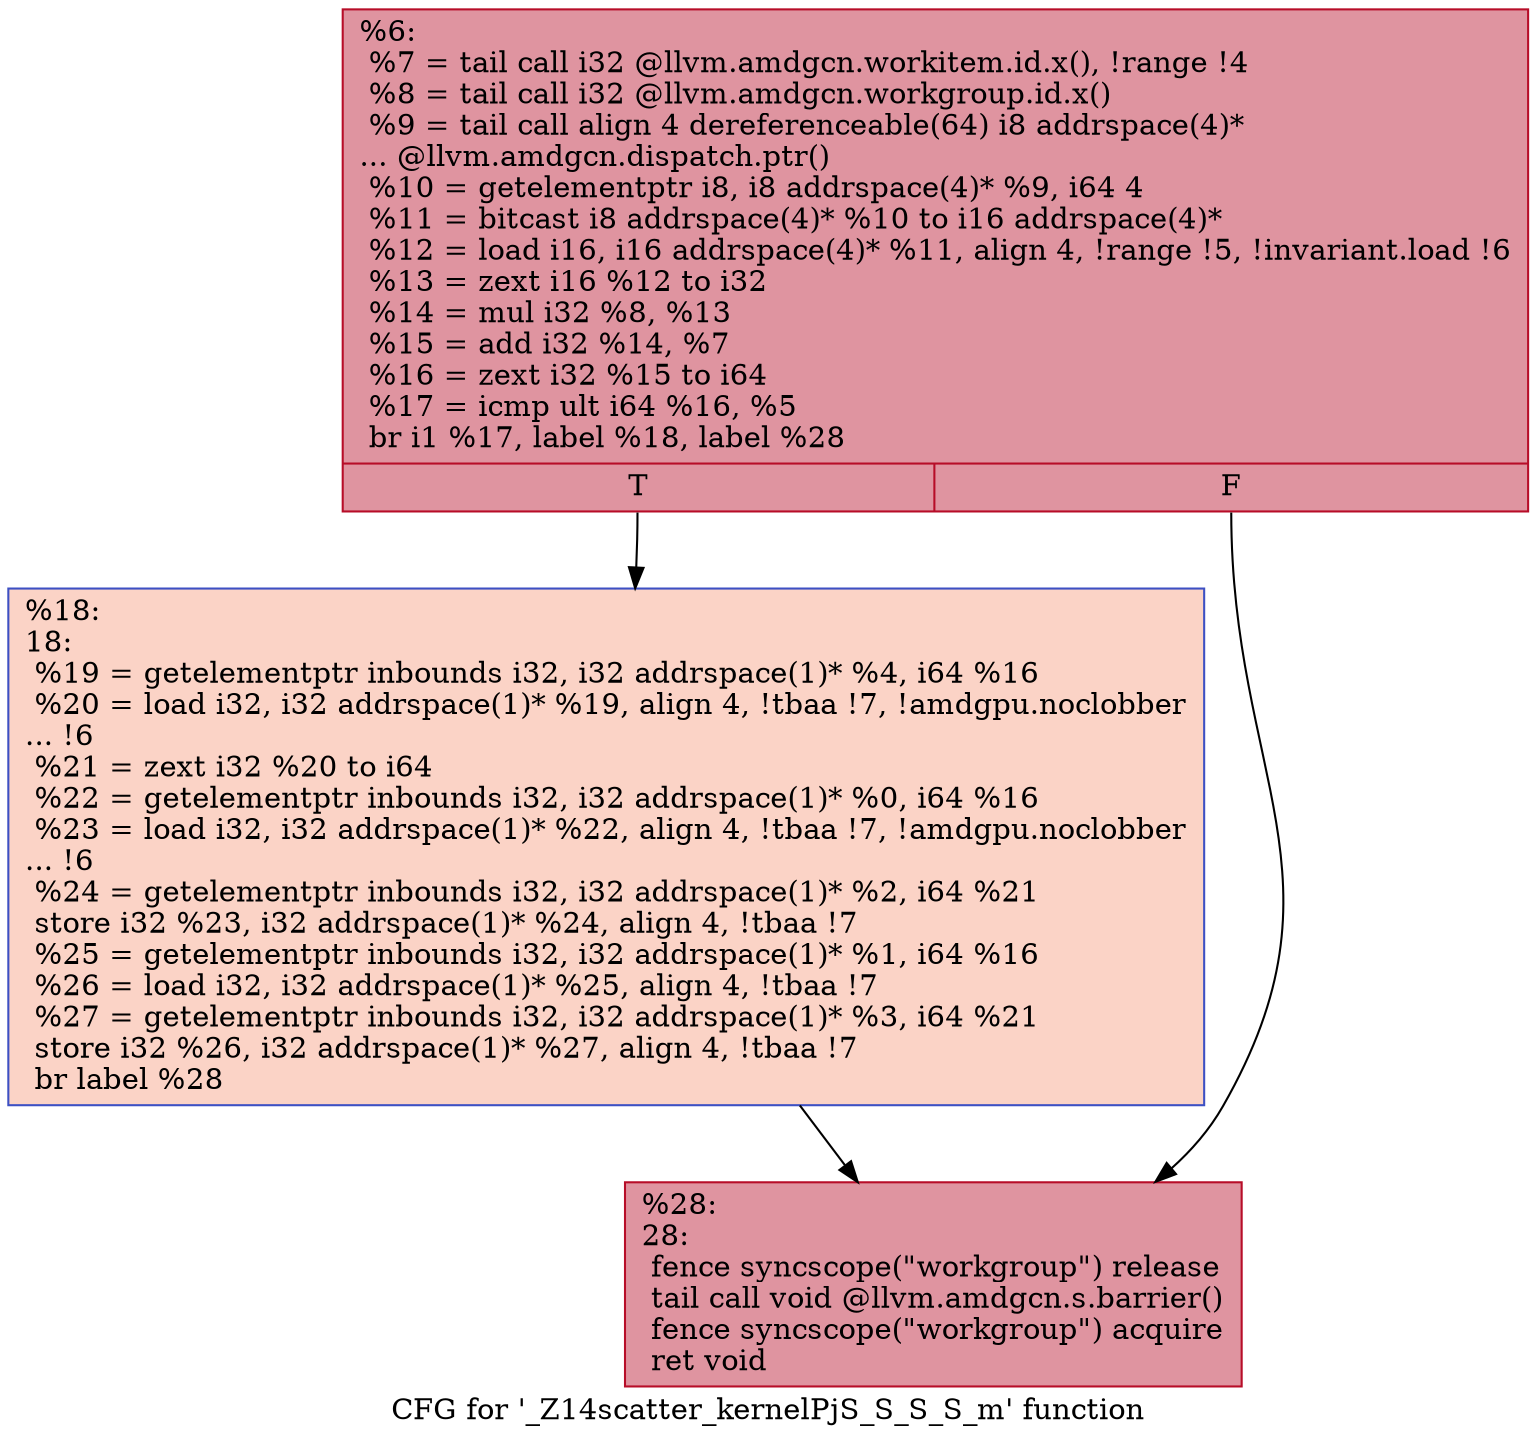 digraph "CFG for '_Z14scatter_kernelPjS_S_S_S_m' function" {
	label="CFG for '_Z14scatter_kernelPjS_S_S_S_m' function";

	Node0x51a83f0 [shape=record,color="#b70d28ff", style=filled, fillcolor="#b70d2870",label="{%6:\l  %7 = tail call i32 @llvm.amdgcn.workitem.id.x(), !range !4\l  %8 = tail call i32 @llvm.amdgcn.workgroup.id.x()\l  %9 = tail call align 4 dereferenceable(64) i8 addrspace(4)*\l... @llvm.amdgcn.dispatch.ptr()\l  %10 = getelementptr i8, i8 addrspace(4)* %9, i64 4\l  %11 = bitcast i8 addrspace(4)* %10 to i16 addrspace(4)*\l  %12 = load i16, i16 addrspace(4)* %11, align 4, !range !5, !invariant.load !6\l  %13 = zext i16 %12 to i32\l  %14 = mul i32 %8, %13\l  %15 = add i32 %14, %7\l  %16 = zext i32 %15 to i64\l  %17 = icmp ult i64 %16, %5\l  br i1 %17, label %18, label %28\l|{<s0>T|<s1>F}}"];
	Node0x51a83f0:s0 -> Node0x51aa390;
	Node0x51a83f0:s1 -> Node0x51aa420;
	Node0x51aa390 [shape=record,color="#3d50c3ff", style=filled, fillcolor="#f59c7d70",label="{%18:\l18:                                               \l  %19 = getelementptr inbounds i32, i32 addrspace(1)* %4, i64 %16\l  %20 = load i32, i32 addrspace(1)* %19, align 4, !tbaa !7, !amdgpu.noclobber\l... !6\l  %21 = zext i32 %20 to i64\l  %22 = getelementptr inbounds i32, i32 addrspace(1)* %0, i64 %16\l  %23 = load i32, i32 addrspace(1)* %22, align 4, !tbaa !7, !amdgpu.noclobber\l... !6\l  %24 = getelementptr inbounds i32, i32 addrspace(1)* %2, i64 %21\l  store i32 %23, i32 addrspace(1)* %24, align 4, !tbaa !7\l  %25 = getelementptr inbounds i32, i32 addrspace(1)* %1, i64 %16\l  %26 = load i32, i32 addrspace(1)* %25, align 4, !tbaa !7\l  %27 = getelementptr inbounds i32, i32 addrspace(1)* %3, i64 %21\l  store i32 %26, i32 addrspace(1)* %27, align 4, !tbaa !7\l  br label %28\l}"];
	Node0x51aa390 -> Node0x51aa420;
	Node0x51aa420 [shape=record,color="#b70d28ff", style=filled, fillcolor="#b70d2870",label="{%28:\l28:                                               \l  fence syncscope(\"workgroup\") release\l  tail call void @llvm.amdgcn.s.barrier()\l  fence syncscope(\"workgroup\") acquire\l  ret void\l}"];
}
